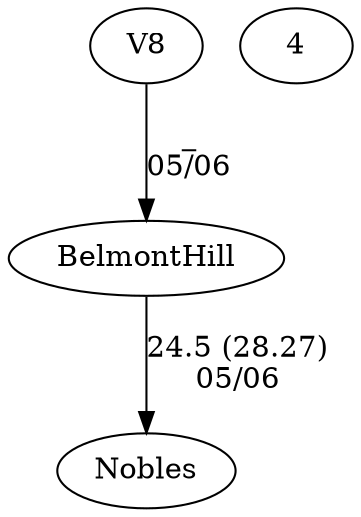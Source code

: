digraph boys6foursBelmontHill {Nobles [URL="boys6foursBelmontHillNobles.html"];4V8 [URL="boys6foursBelmontHill4V8.html"];BelmontHill [URL="boys6foursBelmontHillBelmontHill.html"];4V8 -> BelmontHill[label="_
05/06", weight="99", tooltip="NEIRA Boys Fours,Belmont Hill vs Nobles/The Bassett Cup			
Distance: 1300m Conditions: Variable wind, mostly tail/cross-tail, fairly strong to start then diminishing throughout the racing (and even changing to a headwind for part of the 1V4 race). Great water throughout. Comments: Thanks to Nobles for a fantastic afternoon of racing. Belmont Hill retains the Bassett Cup by virtue of the win in the 1V4.
None", URL="http://www.row2k.com/results/resultspage.cfm?UID=A2ED238F671A343384BFA3B092B6419C&cat=1", random="random"]; 
BelmontHill -> Nobles[label="24.5 (28.27)
05/06", weight="76", tooltip="NEIRA Boys Fours,Belmont Hill vs Nobles/The Bassett Cup			
Distance: 1300m Conditions: Variable wind, mostly tail/cross-tail, fairly strong to start then diminishing throughout the racing (and even changing to a headwind for part of the 1V4 race). Great water throughout. Comments: Thanks to Nobles for a fantastic afternoon of racing. Belmont Hill retains the Bassett Cup by virtue of the win in the 1V4.
None", URL="http://www.row2k.com/results/resultspage.cfm?UID=A2ED238F671A343384BFA3B092B6419C&cat=1", random="random"]}